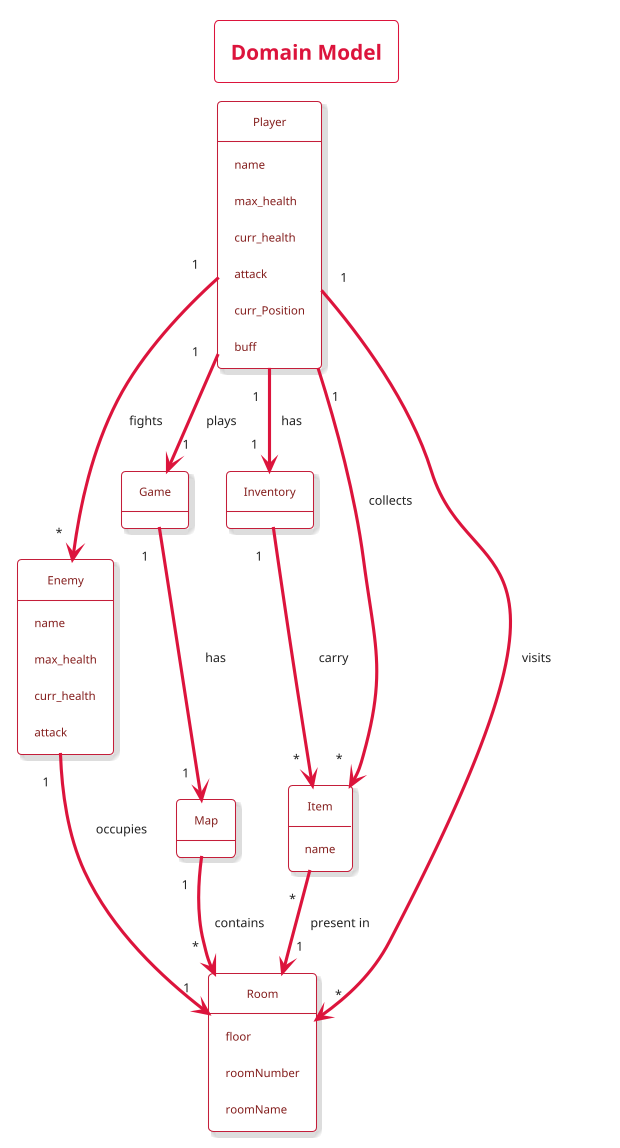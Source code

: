@startuml DomainModel

!theme materia-outline

skinparam ArrowColor #DC143C
skinparam BackgroundColor #FFFFFF

skinparam ObjectBorderColor #C41E3A
skinparam ObjectFontColor #831D1C

skinparam titleBorderColor #DC143C
skinparam titleFontColor #DC143C

title Domain Model

object Player {
  name
  max_health
  curr_health
  attack
  curr_Position
  buff
  }
  
object Enemy{
  name
  max_health
  curr_health
  attack
  }

object Game

object Inventory

object Item {
  name
  }

object Room {
  floor
  roomNumber
  roomName
  }

object Map{
  }


Player "1" --> "1" Game: plays
Player "1" --> "*" Enemy: fights
Player "1" --> "*" Room: visits
Player "1" --> "1" Inventory: has
Player "1" --> "*" Item: collects

Game "1" --> "1" Map: has
Item "*" --> "1" Room: present in
Inventory "1" --> "*" Item: carry
Map "1" --> "*" Room: contains
Enemy "1" --> "1" Room: occupies

@enduml
